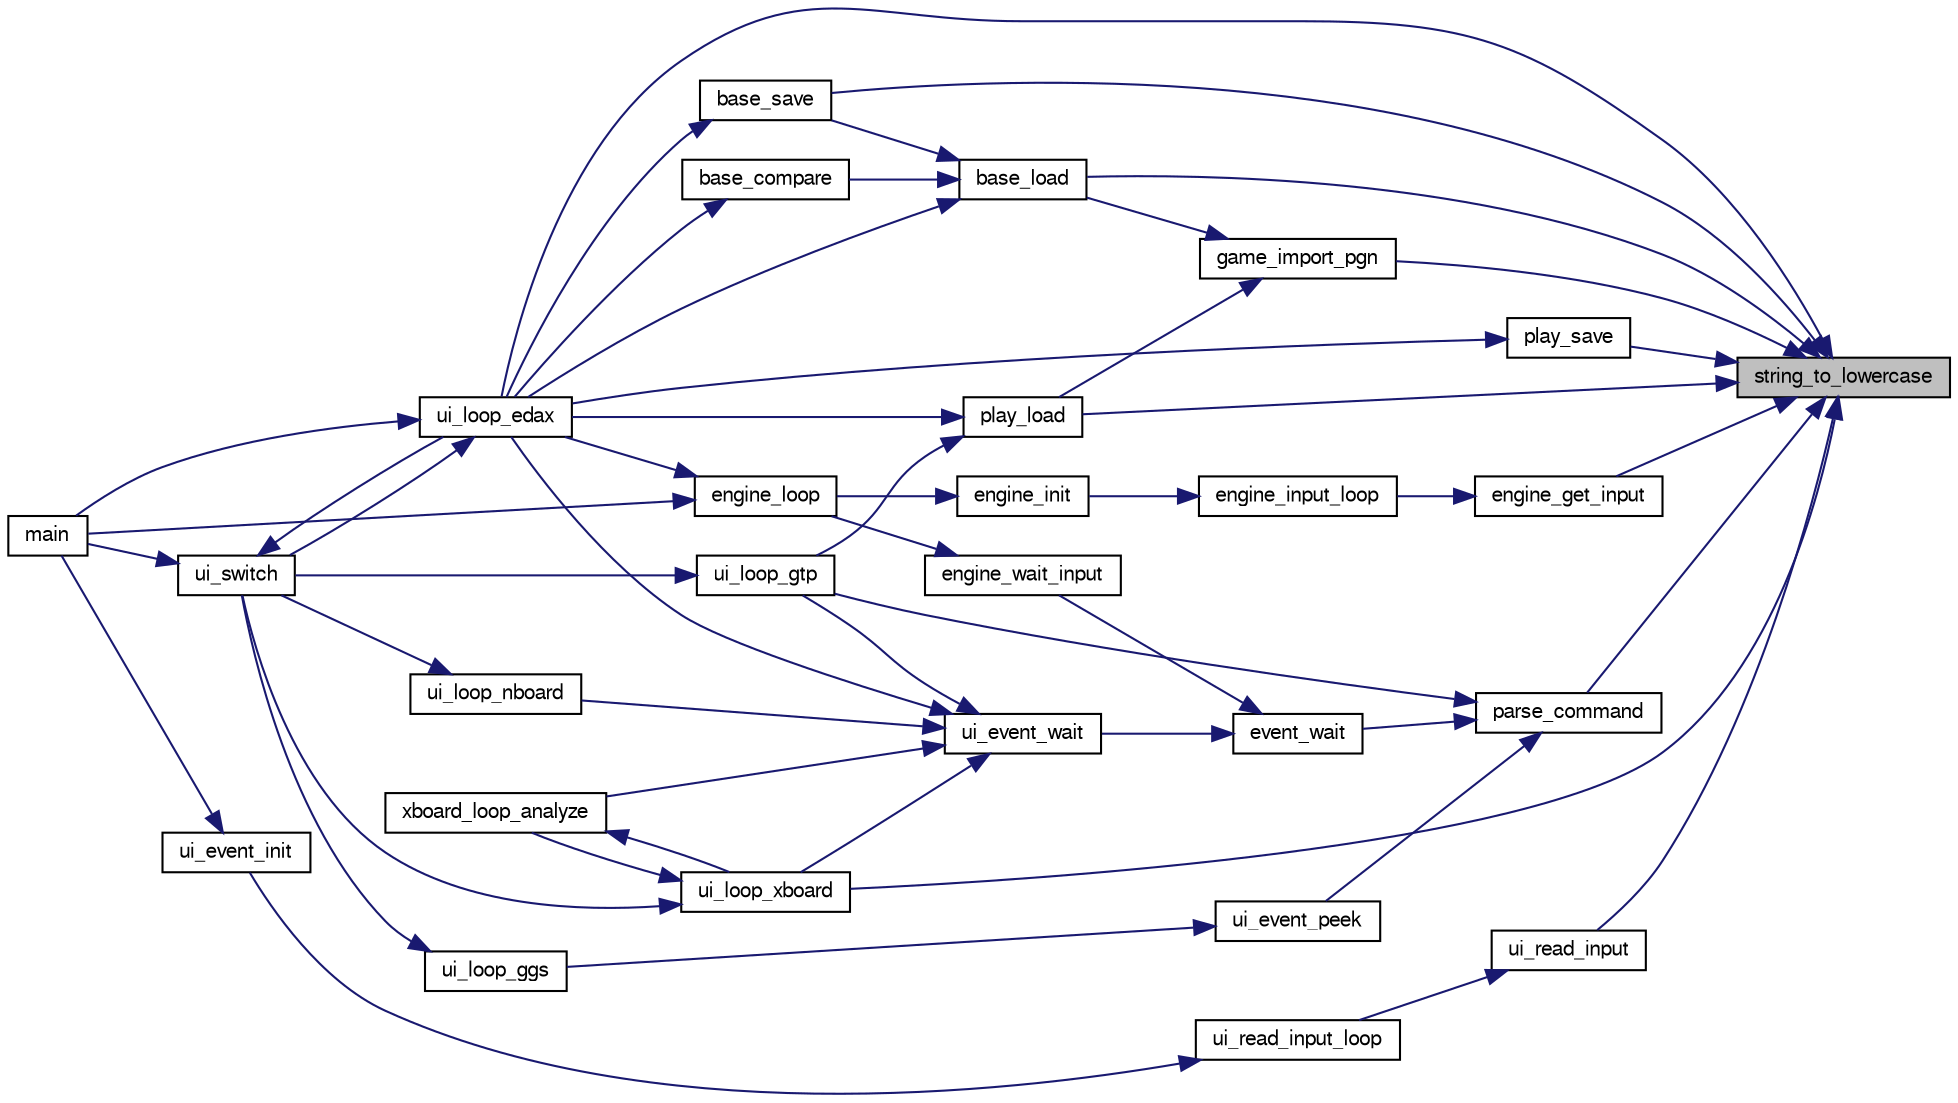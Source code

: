 digraph "string_to_lowercase"
{
 // LATEX_PDF_SIZE
  bgcolor="transparent";
  edge [fontname="FreeSans",fontsize="10",labelfontname="FreeSans",labelfontsize="10"];
  node [fontname="FreeSans",fontsize="10",shape=record];
  rankdir="RL";
  Node1 [label="string_to_lowercase",height=0.2,width=0.4,color="black", fillcolor="grey75", style="filled", fontcolor="black",tooltip="Change all char of a string to lowercase."];
  Node1 -> Node2 [dir="back",color="midnightblue",fontsize="10",style="solid",fontname="FreeSans"];
  Node2 [label="base_load",height=0.2,width=0.4,color="black",URL="$base_8c.html#a1876c3720c6e985379d9d8859aad622a",tooltip="Load a game database."];
  Node2 -> Node3 [dir="back",color="midnightblue",fontsize="10",style="solid",fontname="FreeSans"];
  Node3 [label="base_compare",height=0.2,width=0.4,color="black",URL="$base_8c.html#af17bb56204f19789eb51ab2a2ca1ec5f",tooltip="Base Compare."];
  Node3 -> Node4 [dir="back",color="midnightblue",fontsize="10",style="solid",fontname="FreeSans"];
  Node4 [label="ui_loop_edax",height=0.2,width=0.4,color="black",URL="$edax_8c.html#a2354b96c7688bae32bedb6203d672f50",tooltip="Loop event."];
  Node4 -> Node5 [dir="back",color="midnightblue",fontsize="10",style="solid",fontname="FreeSans"];
  Node5 [label="main",height=0.2,width=0.4,color="black",URL="$main_8c.html#a3c04138a5bfe5d72780bb7e82a18e627",tooltip="edax main function."];
  Node4 -> Node6 [dir="back",color="midnightblue",fontsize="10",style="solid",fontname="FreeSans"];
  Node6 [label="ui_switch",height=0.2,width=0.4,color="black",URL="$ui_8c.html#a4234d6b0fd690186ef0ec2fc2eba2d4d",tooltip="Switch between different User Interface."];
  Node6 -> Node5 [dir="back",color="midnightblue",fontsize="10",style="solid",fontname="FreeSans"];
  Node6 -> Node4 [dir="back",color="midnightblue",fontsize="10",style="solid",fontname="FreeSans"];
  Node2 -> Node7 [dir="back",color="midnightblue",fontsize="10",style="solid",fontname="FreeSans"];
  Node7 [label="base_save",height=0.2,width=0.4,color="black",URL="$base_8c.html#a290adf2a96f38b6d37874b1486027ec8",tooltip="Save a game database."];
  Node7 -> Node4 [dir="back",color="midnightblue",fontsize="10",style="solid",fontname="FreeSans"];
  Node2 -> Node4 [dir="back",color="midnightblue",fontsize="10",style="solid",fontname="FreeSans"];
  Node1 -> Node7 [dir="back",color="midnightblue",fontsize="10",style="solid",fontname="FreeSans"];
  Node1 -> Node8 [dir="back",color="midnightblue",fontsize="10",style="solid",fontname="FreeSans"];
  Node8 [label="engine_get_input",height=0.2,width=0.4,color="black",URL="$cassio_8c.html#aab15f6387b615a919bfb679368d97cba",tooltip="Read an input line."];
  Node8 -> Node9 [dir="back",color="midnightblue",fontsize="10",style="solid",fontname="FreeSans"];
  Node9 [label="engine_input_loop",height=0.2,width=0.4,color="black",URL="$cassio_8c.html#a3a3dca65e82e7e3e8d6c0de91b8bc4b7",tooltip="Read event loop."];
  Node9 -> Node10 [dir="back",color="midnightblue",fontsize="10",style="solid",fontname="FreeSans"];
  Node10 [label="engine_init",height=0.2,width=0.4,color="black",URL="$cassio_8c.html#ab072fb80ef54455dae0b96a71d5ee845",tooltip="Create a new Othello engine."];
  Node10 -> Node11 [dir="back",color="midnightblue",fontsize="10",style="solid",fontname="FreeSans"];
  Node11 [label="engine_loop",height=0.2,width=0.4,color="black",URL="$cassio_8c.html#a3c5b977358cdb105de103ac2c2829f01",tooltip="Loop event."];
  Node11 -> Node5 [dir="back",color="midnightblue",fontsize="10",style="solid",fontname="FreeSans"];
  Node11 -> Node4 [dir="back",color="midnightblue",fontsize="10",style="solid",fontname="FreeSans"];
  Node1 -> Node12 [dir="back",color="midnightblue",fontsize="10",style="solid",fontname="FreeSans"];
  Node12 [label="game_import_pgn",height=0.2,width=0.4,color="black",URL="$game_8c.html#a82256d2ab6c97a590ed3b345f7ab4eba",tooltip="Read a game from a pgn file."];
  Node12 -> Node2 [dir="back",color="midnightblue",fontsize="10",style="solid",fontname="FreeSans"];
  Node12 -> Node13 [dir="back",color="midnightblue",fontsize="10",style="solid",fontname="FreeSans"];
  Node13 [label="play_load",height=0.2,width=0.4,color="black",URL="$play_8c.html#acf0b03291dd4c87244683bf8f3c753a5",tooltip="Load a saved game."];
  Node13 -> Node4 [dir="back",color="midnightblue",fontsize="10",style="solid",fontname="FreeSans"];
  Node13 -> Node14 [dir="back",color="midnightblue",fontsize="10",style="solid",fontname="FreeSans"];
  Node14 [label="ui_loop_gtp",height=0.2,width=0.4,color="black",URL="$gtp_8c.html#aa036470059be60da73acd63418093e1e",tooltip="Loop event."];
  Node14 -> Node6 [dir="back",color="midnightblue",fontsize="10",style="solid",fontname="FreeSans"];
  Node1 -> Node15 [dir="back",color="midnightblue",fontsize="10",style="solid",fontname="FreeSans"];
  Node15 [label="parse_command",height=0.2,width=0.4,color="black",URL="$util_8c.html#a42d6fa0294fe3a643d1942c6610f75f4",tooltip="Parse a command."];
  Node15 -> Node16 [dir="back",color="midnightblue",fontsize="10",style="solid",fontname="FreeSans"];
  Node16 [label="event_wait",height=0.2,width=0.4,color="black",URL="$event_8c.html#a8edd2e244fab231ca29727da94476c48",tooltip="Wait input."];
  Node16 -> Node17 [dir="back",color="midnightblue",fontsize="10",style="solid",fontname="FreeSans"];
  Node17 [label="engine_wait_input",height=0.2,width=0.4,color="black",URL="$cassio_8c.html#a36f07e28d44d522ac8aaa5d846a3c473",tooltip="Engine wait input."];
  Node17 -> Node11 [dir="back",color="midnightblue",fontsize="10",style="solid",fontname="FreeSans"];
  Node16 -> Node18 [dir="back",color="midnightblue",fontsize="10",style="solid",fontname="FreeSans"];
  Node18 [label="ui_event_wait",height=0.2,width=0.4,color="black",URL="$ui_8c.html#ac3d9125e9061d4d928b05b720fffbb0d",tooltip="Wait input."];
  Node18 -> Node4 [dir="back",color="midnightblue",fontsize="10",style="solid",fontname="FreeSans"];
  Node18 -> Node14 [dir="back",color="midnightblue",fontsize="10",style="solid",fontname="FreeSans"];
  Node18 -> Node19 [dir="back",color="midnightblue",fontsize="10",style="solid",fontname="FreeSans"];
  Node19 [label="ui_loop_nboard",height=0.2,width=0.4,color="black",URL="$nboard_8c.html#a13ec69450a157e8cbf526b11d1a27be6",tooltip="Loop event."];
  Node19 -> Node6 [dir="back",color="midnightblue",fontsize="10",style="solid",fontname="FreeSans"];
  Node18 -> Node20 [dir="back",color="midnightblue",fontsize="10",style="solid",fontname="FreeSans"];
  Node20 [label="ui_loop_xboard",height=0.2,width=0.4,color="black",URL="$ui_8h.html#af80ec70d3d08eb4c17c84d3997aaba0f",tooltip="Loop event."];
  Node20 -> Node6 [dir="back",color="midnightblue",fontsize="10",style="solid",fontname="FreeSans"];
  Node20 -> Node21 [dir="back",color="midnightblue",fontsize="10",style="solid",fontname="FreeSans"];
  Node21 [label="xboard_loop_analyze",height=0.2,width=0.4,color="black",URL="$xboard_8c.html#a6ec4f7e4a6e59e32b5eb95b566f098c8",tooltip="Analyze."];
  Node21 -> Node20 [dir="back",color="midnightblue",fontsize="10",style="solid",fontname="FreeSans"];
  Node18 -> Node21 [dir="back",color="midnightblue",fontsize="10",style="solid",fontname="FreeSans"];
  Node15 -> Node22 [dir="back",color="midnightblue",fontsize="10",style="solid",fontname="FreeSans"];
  Node22 [label="ui_event_peek",height=0.2,width=0.4,color="black",URL="$ui_8c.html#accaba0b71324964351f74c39f1705e69",tooltip="Wait input."];
  Node22 -> Node23 [dir="back",color="midnightblue",fontsize="10",style="solid",fontname="FreeSans"];
  Node23 [label="ui_loop_ggs",height=0.2,width=0.4,color="black",URL="$ggs_8c.html#a245d5c8f964506584b8d505c7305eb94",tooltip="ui_loop_ggs"];
  Node23 -> Node6 [dir="back",color="midnightblue",fontsize="10",style="solid",fontname="FreeSans"];
  Node15 -> Node14 [dir="back",color="midnightblue",fontsize="10",style="solid",fontname="FreeSans"];
  Node1 -> Node13 [dir="back",color="midnightblue",fontsize="10",style="solid",fontname="FreeSans"];
  Node1 -> Node24 [dir="back",color="midnightblue",fontsize="10",style="solid",fontname="FreeSans"];
  Node24 [label="play_save",height=0.2,width=0.4,color="black",URL="$play_8c.html#a6bfab22913b749330068bde2bb80afa3",tooltip="Save a played game."];
  Node24 -> Node4 [dir="back",color="midnightblue",fontsize="10",style="solid",fontname="FreeSans"];
  Node1 -> Node4 [dir="back",color="midnightblue",fontsize="10",style="solid",fontname="FreeSans"];
  Node1 -> Node20 [dir="back",color="midnightblue",fontsize="10",style="solid",fontname="FreeSans"];
  Node1 -> Node25 [dir="back",color="midnightblue",fontsize="10",style="solid",fontname="FreeSans"];
  Node25 [label="ui_read_input",height=0.2,width=0.4,color="black",URL="$ui_8c.html#a2b88c226a508af9d28160a8a4e3ed07f",tooltip="Get an event."];
  Node25 -> Node26 [dir="back",color="midnightblue",fontsize="10",style="solid",fontname="FreeSans"];
  Node26 [label="ui_read_input_loop",height=0.2,width=0.4,color="black",URL="$ui_8c.html#ad00d38af43573bb06f4af5efbc2b9448",tooltip="Read event loop."];
  Node26 -> Node27 [dir="back",color="midnightblue",fontsize="10",style="solid",fontname="FreeSans"];
  Node27 [label="ui_event_init",height=0.2,width=0.4,color="black",URL="$ui_8c.html#a3ed39c580a35eded7068d8efa819045f",tooltip="Create a new Othello User Interface."];
  Node27 -> Node5 [dir="back",color="midnightblue",fontsize="10",style="solid",fontname="FreeSans"];
}
